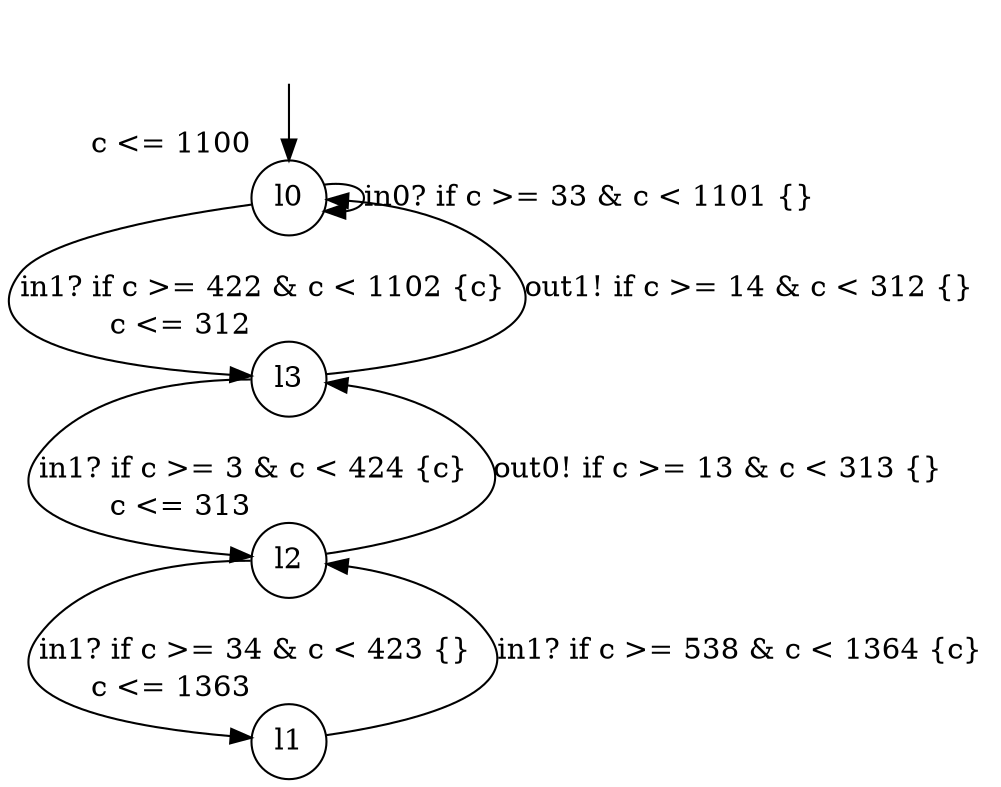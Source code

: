 digraph g {
__start0 [label="" shape="none"];
l0 [shape="circle" margin=0 label="l0", xlabel="c <= 1100"];
l1 [shape="circle" margin=0 label="l1", xlabel="c <= 1363"];
l2 [shape="circle" margin=0 label="l2", xlabel="c <= 313"];
l3 [shape="circle" margin=0 label="l3", xlabel="c <= 312"];
l0 -> l3 [label="in1? if c >= 422 & c < 1102 {c} "];
l0 -> l0 [label="in0? if c >= 33 & c < 1101 {} "];
l1 -> l2 [label="in1? if c >= 538 & c < 1364 {c} "];
l2 -> l3 [label="out0! if c >= 13 & c < 313 {} "];
l2 -> l1 [label="in1? if c >= 34 & c < 423 {} "];
l3 -> l0 [label="out1! if c >= 14 & c < 312 {} "];
l3 -> l2 [label="in1? if c >= 3 & c < 424 {c} "];
__start0 -> l0;
}
